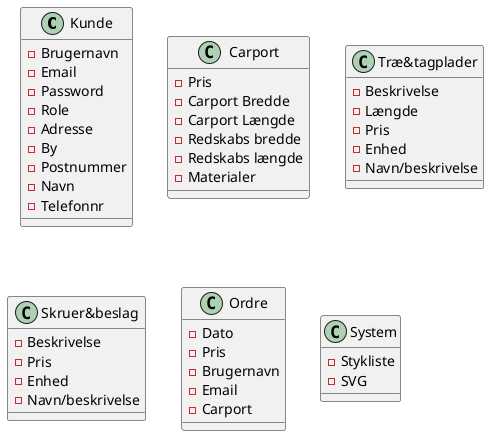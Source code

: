 @startuml

class Kunde {
- Brugernavn
- Email
- Password
- Role
- Adresse
- By
- Postnummer
- Navn
- Telefonnr
}

class Carport {
- Pris
- Carport Bredde
- Carport Længde
- Redskabs bredde
- Redskabs længde
- Materialer
}

class Træ&tagplader {
- Beskrivelse
- Længde
- Pris
- Enhed
- Navn/beskrivelse
}

class Skruer&beslag {
- Beskrivelse
- Pris
- Enhed
- Navn/beskrivelse
}
class Ordre {
- Dato
- Pris
- Brugernavn
- Email
- Carport
}

class System {
- Stykliste
- SVG
}

@enduml